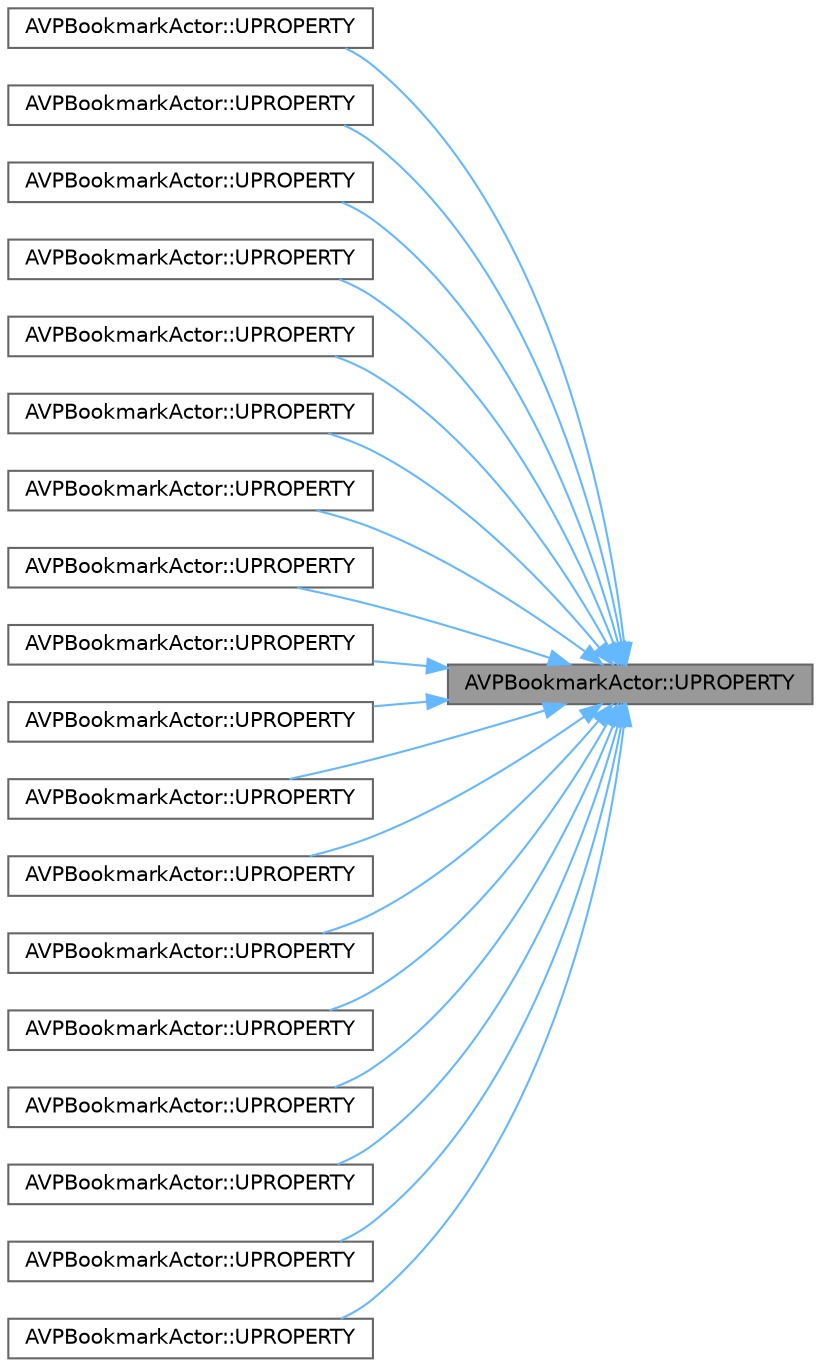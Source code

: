 digraph "AVPBookmarkActor::UPROPERTY"
{
 // INTERACTIVE_SVG=YES
 // LATEX_PDF_SIZE
  bgcolor="transparent";
  edge [fontname=Helvetica,fontsize=10,labelfontname=Helvetica,labelfontsize=10];
  node [fontname=Helvetica,fontsize=10,shape=box,height=0.2,width=0.4];
  rankdir="RL";
  Node1 [id="Node000001",label="AVPBookmarkActor::UPROPERTY",height=0.2,width=0.4,color="gray40", fillcolor="grey60", style="filled", fontcolor="black",tooltip="Mesh Representation in the world."];
  Node1 -> Node2 [id="edge1_Node000001_Node000002",dir="back",color="steelblue1",style="solid",tooltip=" "];
  Node2 [id="Node000002",label="AVPBookmarkActor::UPROPERTY",height=0.2,width=0.4,color="grey40", fillcolor="white", style="filled",URL="$df/dcd/classAVPBookmarkActor.html#a3039688aa54ae8e60971c374dfc99daf",tooltip="Whether this was flagged by a user."];
  Node1 -> Node3 [id="edge2_Node000001_Node000003",dir="back",color="steelblue1",style="solid",tooltip=" "];
  Node3 [id="Node000003",label="AVPBookmarkActor::UPROPERTY",height=0.2,width=0.4,color="grey40", fillcolor="white", style="filled",URL="$df/dcd/classAVPBookmarkActor.html#a8613030d281a14e9b4d454197718fef6",tooltip="DateTime to store creation time."];
  Node1 -> Node4 [id="edge3_Node000001_Node000004",dir="back",color="steelblue1",style="solid",tooltip=" "];
  Node4 [id="Node000004",label="AVPBookmarkActor::UPROPERTY",height=0.2,width=0.4,color="grey40", fillcolor="white", style="filled",URL="$df/dcd/classAVPBookmarkActor.html#aeabb672c082efcaac3230142390d4896",tooltip="Favorite status set by a user."];
  Node1 -> Node5 [id="edge4_Node000001_Node000005",dir="back",color="steelblue1",style="solid",tooltip=" "];
  Node5 [id="Node000005",label="AVPBookmarkActor::UPROPERTY",height=0.2,width=0.4,color="grey40", fillcolor="white", style="filled",URL="$df/dcd/classAVPBookmarkActor.html#ab67ddfa44e470bfb210803643ea8c34c",tooltip="CineCamera."];
  Node1 -> Node6 [id="edge5_Node000001_Node000006",dir="back",color="steelblue1",style="solid",tooltip=" "];
  Node6 [id="Node000006",label="AVPBookmarkActor::UPROPERTY",height=0.2,width=0.4,color="grey40", fillcolor="white", style="filled",URL="$df/dcd/classAVPBookmarkActor.html#ab29bded176c45905b90f30f3ce606623",tooltip="CineCaptureComponent."];
  Node1 -> Node7 [id="edge6_Node000001_Node000007",dir="back",color="steelblue1",style="solid",tooltip=" "];
  Node7 [id="Node000007",label="AVPBookmarkActor::UPROPERTY",height=0.2,width=0.4,color="grey40", fillcolor="white", style="filled",URL="$df/dcd/classAVPBookmarkActor.html#ad927a846c3847d25d63fe391859a1e1b",tooltip=" "];
  Node1 -> Node8 [id="edge7_Node000001_Node000008",dir="back",color="steelblue1",style="solid",tooltip=" "];
  Node8 [id="Node000008",label="AVPBookmarkActor::UPROPERTY",height=0.2,width=0.4,color="grey40", fillcolor="white", style="filled",URL="$df/dcd/classAVPBookmarkActor.html#a9ce5a7b44d07e05ef34f4b6b17801e8d",tooltip=" "];
  Node1 -> Node9 [id="edge8_Node000001_Node000009",dir="back",color="steelblue1",style="solid",tooltip=" "];
  Node9 [id="Node000009",label="AVPBookmarkActor::UPROPERTY",height=0.2,width=0.4,color="grey40", fillcolor="white", style="filled",URL="$df/dcd/classAVPBookmarkActor.html#a2104cb417e1046a884b106dc99fdb1bf",tooltip=" "];
  Node1 -> Node10 [id="edge9_Node000001_Node000010",dir="back",color="steelblue1",style="solid",tooltip=" "];
  Node10 [id="Node000010",label="AVPBookmarkActor::UPROPERTY",height=0.2,width=0.4,color="grey40", fillcolor="white", style="filled",URL="$df/dcd/classAVPBookmarkActor.html#a9f627e0638630da7b3ce1cd90af8552b",tooltip=" "];
  Node1 -> Node11 [id="edge10_Node000001_Node000011",dir="back",color="steelblue1",style="solid",tooltip=" "];
  Node11 [id="Node000011",label="AVPBookmarkActor::UPROPERTY",height=0.2,width=0.4,color="grey40", fillcolor="white", style="filled",URL="$df/dcd/classAVPBookmarkActor.html#a5eb487377d9019f5b9cfd5e334d9c679",tooltip=" "];
  Node1 -> Node12 [id="edge11_Node000001_Node000012",dir="back",color="steelblue1",style="solid",tooltip=" "];
  Node12 [id="Node000012",label="AVPBookmarkActor::UPROPERTY",height=0.2,width=0.4,color="grey40", fillcolor="white", style="filled",URL="$df/dcd/classAVPBookmarkActor.html#ac1d519c839058093a7d2ba5a53f71167",tooltip=" "];
  Node1 -> Node13 [id="edge12_Node000001_Node000013",dir="back",color="steelblue1",style="solid",tooltip=" "];
  Node13 [id="Node000013",label="AVPBookmarkActor::UPROPERTY",height=0.2,width=0.4,color="grey40", fillcolor="white", style="filled",URL="$df/dcd/classAVPBookmarkActor.html#a2416a4724432c95d507c657a87f774d0",tooltip="Splinemesh."];
  Node1 -> Node14 [id="edge13_Node000001_Node000014",dir="back",color="steelblue1",style="solid",tooltip=" "];
  Node14 [id="Node000014",label="AVPBookmarkActor::UPROPERTY",height=0.2,width=0.4,color="grey40", fillcolor="white", style="filled",URL="$df/dcd/classAVPBookmarkActor.html#a6963ba256c39ee0abc20fed3ef0d53b5",tooltip=" "];
  Node1 -> Node15 [id="edge14_Node000001_Node000015",dir="back",color="steelblue1",style="solid",tooltip=" "];
  Node15 [id="Node000015",label="AVPBookmarkActor::UPROPERTY",height=0.2,width=0.4,color="grey40", fillcolor="white", style="filled",URL="$df/dcd/classAVPBookmarkActor.html#a3047fdbf5026b10961116b23d3a4752e",tooltip="Textrender to display bookmark name."];
  Node1 -> Node16 [id="edge15_Node000001_Node000016",dir="back",color="steelblue1",style="solid",tooltip=" "];
  Node16 [id="Node000016",label="AVPBookmarkActor::UPROPERTY",height=0.2,width=0.4,color="grey40", fillcolor="white", style="filled",URL="$df/dcd/classAVPBookmarkActor.html#ae7404648d6ac978520d0e85253b7f586",tooltip="Texture reference to store render of viewpoint."];
  Node1 -> Node17 [id="edge16_Node000001_Node000017",dir="back",color="steelblue1",style="solid",tooltip=" "];
  Node17 [id="Node000017",label="AVPBookmarkActor::UPROPERTY",height=0.2,width=0.4,color="grey40", fillcolor="white", style="filled",URL="$df/dcd/classAVPBookmarkActor.html#afde6f4651f3d886d7a7cfd7d015f936e",tooltip="Bool to determine if this bookmark should be designated the home location."];
  Node1 -> Node18 [id="edge17_Node000001_Node000018",dir="back",color="steelblue1",style="solid",tooltip=" "];
  Node18 [id="Node000018",label="AVPBookmarkActor::UPROPERTY",height=0.2,width=0.4,color="grey40", fillcolor="white", style="filled",URL="$df/dcd/classAVPBookmarkActor.html#afcd48029c800977ad12884a324037aa6",tooltip="Color of Bookmark in MU Session."];
  Node1 -> Node19 [id="edge18_Node000001_Node000019",dir="back",color="steelblue1",style="solid",tooltip=" "];
  Node19 [id="Node000019",label="AVPBookmarkActor::UPROPERTY",height=0.2,width=0.4,color="grey40", fillcolor="white", style="filled",URL="$df/dcd/classAVPBookmarkActor.html#a0b7b3906a0933c5434f92538b80d4a7b",tooltip="Reference to Editor Bookmark UObject."];
}
